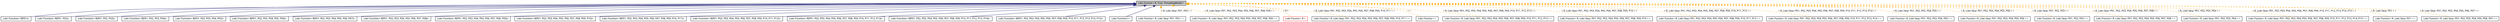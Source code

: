 digraph G
{
  bgcolor="transparent";
  edge [fontname="FreeSans.ttf",fontsize=10,labelfontname="FreeSans.ttf",labelfontsize=10];
  node [fontname="FreeSans.ttf",fontsize=10,shape=record];
  Node1 [label="Loki::Functor\< R, TList, ThreadingModel \>",height=0.2,width=0.4,color="black", fillcolor="grey75", style="filled" fontcolor="black"];
  Node1 -> Node2 [dir=back,color="midnightblue",fontsize=10,style="solid",fontname="FreeSans.ttf"];
  Node2 [label="Loki::Function\< R(P01)\>",height=0.2,width=0.4,color="black",URL="$a00143.html"];
  Node1 -> Node3 [dir=back,color="midnightblue",fontsize=10,style="solid",fontname="FreeSans.ttf"];
  Node3 [label="Loki::Function\< R(P01, P02)\>",height=0.2,width=0.4,color="black",URL="$a00144.html"];
  Node1 -> Node4 [dir=back,color="midnightblue",fontsize=10,style="solid",fontname="FreeSans.ttf"];
  Node4 [label="Loki::Function\< R(P01, P02, P03)\>",height=0.2,width=0.4,color="black",URL="$a00145.html"];
  Node1 -> Node5 [dir=back,color="midnightblue",fontsize=10,style="solid",fontname="FreeSans.ttf"];
  Node5 [label="Loki::Function\< R(P01, P02, P03, P04)\>",height=0.2,width=0.4,color="black",URL="$a00146.html"];
  Node1 -> Node6 [dir=back,color="midnightblue",fontsize=10,style="solid",fontname="FreeSans.ttf"];
  Node6 [label="Loki::Function\< R(P01, P02, P03, P04, P05)\>",height=0.2,width=0.4,color="black",URL="$a00147.html"];
  Node1 -> Node7 [dir=back,color="midnightblue",fontsize=10,style="solid",fontname="FreeSans.ttf"];
  Node7 [label="Loki::Function\< R(P01, P02, P03, P04, P05, P06)\>",height=0.2,width=0.4,color="black",URL="$a00148.html"];
  Node1 -> Node8 [dir=back,color="midnightblue",fontsize=10,style="solid",fontname="FreeSans.ttf"];
  Node8 [label="Loki::Function\< R(P01, P02, P03, P04, P05, P06, P07)\>",height=0.2,width=0.4,color="black",URL="$a00149.html"];
  Node1 -> Node9 [dir=back,color="midnightblue",fontsize=10,style="solid",fontname="FreeSans.ttf"];
  Node9 [label="Loki::Function\< R(P01, P02, P03, P04, P05, P06, P07, P08)\>",height=0.2,width=0.4,color="black",URL="$a00150.html"];
  Node1 -> Node10 [dir=back,color="midnightblue",fontsize=10,style="solid",fontname="FreeSans.ttf"];
  Node10 [label="Loki::Function\< R(P01, P02, P03, P04, P05, P06, P07, P08, P09)\>",height=0.2,width=0.4,color="black",URL="$a00151.html"];
  Node1 -> Node11 [dir=back,color="midnightblue",fontsize=10,style="solid",fontname="FreeSans.ttf"];
  Node11 [label="Loki::Function\< R(P01, P02, P03, P04, P05, P06, P07, P08, P09, P10)\>",height=0.2,width=0.4,color="black",URL="$a00152.html"];
  Node1 -> Node12 [dir=back,color="midnightblue",fontsize=10,style="solid",fontname="FreeSans.ttf"];
  Node12 [label="Loki::Function\< R(P01, P02, P03, P04, P05, P06, P07, P08, P09, P10, P11)\>",height=0.2,width=0.4,color="black",URL="$a00153.html"];
  Node1 -> Node13 [dir=back,color="midnightblue",fontsize=10,style="solid",fontname="FreeSans.ttf"];
  Node13 [label="Loki::Function\< R(P01, P02, P03, P04, P05, P06, P07, P08, P09, P10, P11, P12)\>",height=0.2,width=0.4,color="black",URL="$a00154.html"];
  Node1 -> Node14 [dir=back,color="midnightblue",fontsize=10,style="solid",fontname="FreeSans.ttf"];
  Node14 [label="Loki::Function\< R(P01, P02, P03, P04, P05, P06, P07, P08, P09, P10, P11, P12, P13)\>",height=0.2,width=0.4,color="black",URL="$a00155.html"];
  Node1 -> Node15 [dir=back,color="midnightblue",fontsize=10,style="solid",fontname="FreeSans.ttf"];
  Node15 [label="Loki::Function\< R(P01, P02, P03, P04, P05, P06, P07, P08, P09, P10, P11, P12, P13, P14)\>",height=0.2,width=0.4,color="black",URL="$a00156.html"];
  Node1 -> Node16 [dir=back,color="midnightblue",fontsize=10,style="solid",fontname="FreeSans.ttf"];
  Node16 [label="Loki::Function\< R(P01, P02, P03, P04, P05, P06, P07, P08, P09, P10, P11, P12, P13, P14, P15)\>",height=0.2,width=0.4,color="black",URL="$a00157.html"];
  Node1 -> Node17 [dir=back,color="midnightblue",fontsize=10,style="solid",fontname="FreeSans.ttf"];
  Node17 [label="Loki::Function\<\>",height=0.2,width=0.4,color="black",URL="$a00158.html"];
  Node1 -> Node18 [dir=back,color="orange",fontsize=10,style="dashed",label="\< R, Loki::Seq\< P01, P02 \> \>",fontname="FreeSans.ttf"];
  Node18 [label="Loki::Functor\< R, Loki::Seq\< P01, P02 \> \>",height=0.2,width=0.4,color="black",URL="$a00160.html"];
  Node1 -> Node19 [dir=back,color="orange",fontsize=10,style="dashed",label="\< R, Loki::Seq\< P01, P02, P03, P04, P05, P06, P07, P08, P09 \> \>",fontname="FreeSans.ttf"];
  Node19 [label="Loki::Functor\< R, Loki::Seq\< P01, P02, P03, P04, P05, P06, P07, P08, P09 \> \>",height=0.2,width=0.4,color="black",URL="$a00160.html"];
  Node1 -> Node20 [dir=back,color="orange",fontsize=10,style="dashed",label="\< R \>",fontname="FreeSans.ttf"];
  Node20 [label="Loki::Functor\< R \>",height=0.2,width=0.4,color="red",URL="$a00160.html"];
  Node1 -> Node21 [dir=back,color="orange",fontsize=10,style="dashed",label="\< R, Loki::Seq\< P01, P02, P03, P04, P05, P06, P07, P08, P09, P10, P11 \> \>",fontname="FreeSans.ttf"];
  Node21 [label="Loki::Functor\< R, Loki::Seq\< P01, P02, P03, P04, P05, P06, P07, P08, P09, P10, P11 \> \>",height=0.2,width=0.4,color="black",URL="$a00160.html"];
  Node1 -> Node22 [dir=back,color="orange",fontsize=10,style="dashed",label="\< \>",fontname="FreeSans.ttf"];
  Node22 [label="Loki::Functor\<  \>",height=0.2,width=0.4,color="black",URL="$a00160.html"];
  Node1 -> Node23 [dir=back,color="orange",fontsize=10,style="dashed",label="\< R, Loki::Seq\< P01, P02, P03, P04, P05, P06, P07, P08, P09, P10, P11, P12, P13 \> \>",fontname="FreeSans.ttf"];
  Node23 [label="Loki::Functor\< R, Loki::Seq\< P01, P02, P03, P04, P05, P06, P07, P08, P09, P10, P11, P12, P13 \> \>",height=0.2,width=0.4,color="black",URL="$a00160.html"];
  Node1 -> Node24 [dir=back,color="orange",fontsize=10,style="dashed",label="\< R, Loki::Seq\< P01, P02, P03, P04, P05, P06, P07, P08, P09, P10 \> \>",fontname="FreeSans.ttf"];
  Node24 [label="Loki::Functor\< R, Loki::Seq\< P01, P02, P03, P04, P05, P06, P07, P08, P09, P10 \> \>",height=0.2,width=0.4,color="black",URL="$a00160.html"];
  Node1 -> Node25 [dir=back,color="orange",fontsize=10,style="dashed",label="\< R, Loki::Seq\< P01, P02, P03, P04, P05, P06, P07, P08, P09, P10, P11, P12 \> \>",fontname="FreeSans.ttf"];
  Node25 [label="Loki::Functor\< R, Loki::Seq\< P01, P02, P03, P04, P05, P06, P07, P08, P09, P10, P11, P12 \> \>",height=0.2,width=0.4,color="black",URL="$a00160.html"];
  Node1 -> Node26 [dir=back,color="orange",fontsize=10,style="dashed",label="\< R, Loki::Seq\< P01, P02, P03, P04, P05, P06, P07, P08, P09, P10, P11, P12, P13, P14 \> \>",fontname="FreeSans.ttf"];
  Node26 [label="Loki::Functor\< R, Loki::Seq\< P01, P02, P03, P04, P05, P06, P07, P08, P09, P10, P11, P12, P13, P14 \> \>",height=0.2,width=0.4,color="black",URL="$a00160.html"];
  Node1 -> Node27 [dir=back,color="orange",fontsize=10,style="dashed",label="\< R, Loki::Seq\< P01, P02, P03, P04, P05 \> \>",fontname="FreeSans.ttf"];
  Node27 [label="Loki::Functor\< R, Loki::Seq\< P01, P02, P03, P04, P05 \> \>",height=0.2,width=0.4,color="black",URL="$a00160.html"];
  Node1 -> Node28 [dir=back,color="orange",fontsize=10,style="dashed",label="\< R, Loki::Seq\< P01, P02, P03, P04, P05, P06 \> \>",fontname="FreeSans.ttf"];
  Node28 [label="Loki::Functor\< R, Loki::Seq\< P01, P02, P03, P04, P05, P06 \> \>",height=0.2,width=0.4,color="black",URL="$a00160.html"];
  Node1 -> Node29 [dir=back,color="orange",fontsize=10,style="dashed",label="\< R, Loki::Seq\< P01, P02, P03 \> \>",fontname="FreeSans.ttf"];
  Node29 [label="Loki::Functor\< R, Loki::Seq\< P01, P02, P03 \> \>",height=0.2,width=0.4,color="black",URL="$a00160.html"];
  Node1 -> Node30 [dir=back,color="orange",fontsize=10,style="dashed",label="\< R, Loki::Seq\< P01, P02, P03, P04, P05, P06, P07, P08 \> \>",fontname="FreeSans.ttf"];
  Node30 [label="Loki::Functor\< R, Loki::Seq\< P01, P02, P03, P04, P05, P06, P07, P08 \> \>",height=0.2,width=0.4,color="black",URL="$a00160.html"];
  Node1 -> Node31 [dir=back,color="orange",fontsize=10,style="dashed",label="\< R, Loki::Seq\< P01, P02, P03, P04 \> \>",fontname="FreeSans.ttf"];
  Node31 [label="Loki::Functor\< R, Loki::Seq\< P01, P02, P03, P04 \> \>",height=0.2,width=0.4,color="black",URL="$a00160.html"];
  Node1 -> Node32 [dir=back,color="orange",fontsize=10,style="dashed",label="\< R, Loki::Seq\< P01, P02, P03, P04, P05, P06, P07, P08, P09, P10, P11, P12, P13, P14, P15 \> \>",fontname="FreeSans.ttf"];
  Node32 [label="Loki::Functor\< R, Loki::Seq\< P01, P02, P03, P04, P05, P06, P07, P08, P09, P10, P11, P12, P13, P14, P15 \> \>",height=0.2,width=0.4,color="black",URL="$a00160.html"];
  Node1 -> Node33 [dir=back,color="orange",fontsize=10,style="dashed",label="\< R, Loki::Seq\< P01 \> \>",fontname="FreeSans.ttf"];
  Node33 [label="Loki::Functor\< R, Loki::Seq\< P01 \> \>",height=0.2,width=0.4,color="black",URL="$a00160.html"];
  Node1 -> Node34 [dir=back,color="orange",fontsize=10,style="dashed",label="\< R, Loki::Seq\< P01, P02, P03, P04, P05, P06, P07 \> \>",fontname="FreeSans.ttf"];
  Node34 [label="Loki::Functor\< R, Loki::Seq\< P01, P02, P03, P04, P05, P06, P07 \> \>",height=0.2,width=0.4,color="black",URL="$a00160.html"];
}
